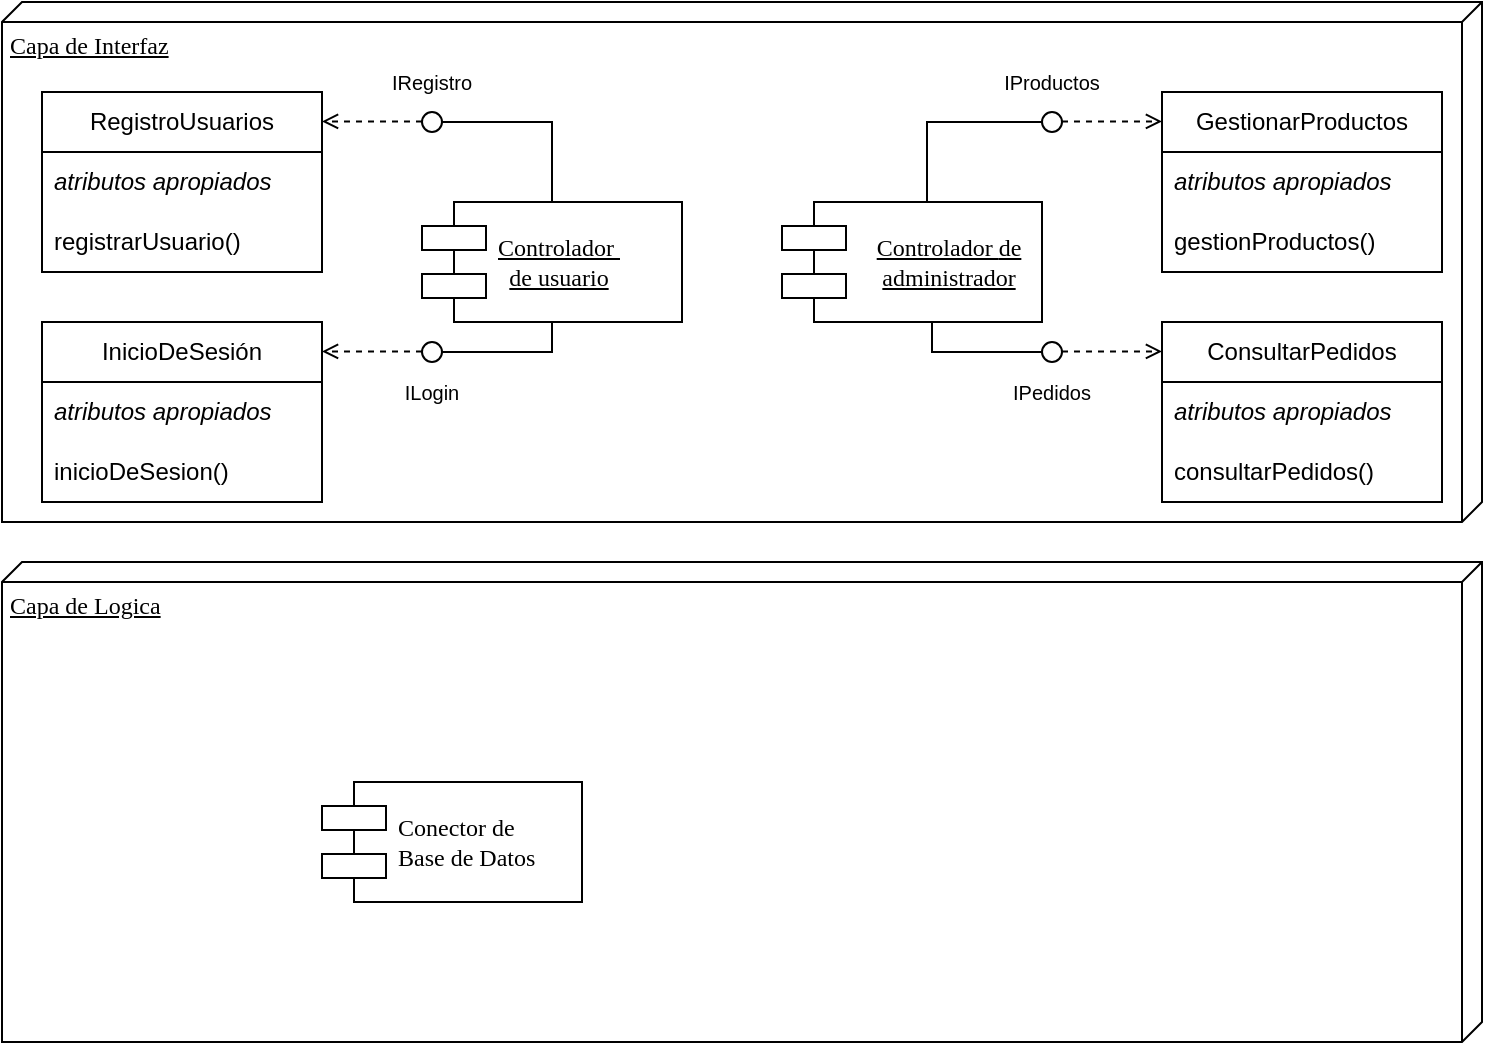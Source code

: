 <mxfile version="26.0.8">
  <diagram name="Page-1" id="5f0bae14-7c28-e335-631c-24af17079c00">
    <mxGraphModel dx="1060" dy="680" grid="1" gridSize="10" guides="1" tooltips="1" connect="1" arrows="1" fold="1" page="1" pageScale="1" pageWidth="1100" pageHeight="850" background="none" math="0" shadow="0">
      <root>
        <mxCell id="0" />
        <mxCell id="1" parent="0" />
        <mxCell id="39150e848f15840c-1" value="Capa de Interfaz" style="verticalAlign=top;align=left;spacingTop=8;spacingLeft=2;spacingRight=12;shape=cube;size=10;direction=south;fontStyle=4;html=1;rounded=0;shadow=0;comic=0;labelBackgroundColor=none;strokeWidth=1;fontFamily=Verdana;fontSize=12" parent="1" vertex="1">
          <mxGeometry x="40" y="70" width="740" height="260" as="geometry" />
        </mxCell>
        <mxCell id="39150e848f15840c-3" value="Capa de Logica" style="verticalAlign=top;align=left;spacingTop=8;spacingLeft=2;spacingRight=12;shape=cube;size=10;direction=south;fontStyle=4;html=1;rounded=0;shadow=0;comic=0;labelBackgroundColor=none;strokeWidth=1;fontFamily=Verdana;fontSize=12" parent="1" vertex="1">
          <mxGeometry x="40" y="350" width="740" height="240" as="geometry" />
        </mxCell>
        <mxCell id="39150e848f15840c-5" value="&lt;span style=&quot;text-decoration-line: underline;&quot;&gt;Controlador&amp;nbsp;&lt;/span&gt;&lt;div style=&quot;text-align: center;&quot;&gt;&lt;span style=&quot;text-decoration-line: underline;&quot;&gt;de usuario&lt;/span&gt;&lt;/div&gt;" style="shape=component;align=left;spacingLeft=36;rounded=0;shadow=0;comic=0;labelBackgroundColor=none;strokeWidth=1;fontFamily=Verdana;fontSize=12;html=1;" parent="1" vertex="1">
          <mxGeometry x="250" y="170" width="130" height="60" as="geometry" />
        </mxCell>
        <mxCell id="39150e848f15840c-6" value="" style="ellipse;whiteSpace=wrap;html=1;rounded=0;shadow=0;comic=0;labelBackgroundColor=none;strokeWidth=1;fontFamily=Verdana;fontSize=12;align=center;" parent="1" vertex="1">
          <mxGeometry x="250" y="125" width="10" height="10" as="geometry" />
        </mxCell>
        <mxCell id="39150e848f15840c-10" value="Conector&amp;nbsp;&lt;span style=&quot;background-color: transparent; color: light-dark(rgb(0, 0, 0), rgb(255, 255, 255));&quot;&gt;de&amp;nbsp;&lt;/span&gt;&lt;div&gt;&lt;span style=&quot;background-color: transparent; color: light-dark(rgb(0, 0, 0), rgb(255, 255, 255));&quot;&gt;Base de Datos&lt;/span&gt;&lt;/div&gt;" style="shape=component;align=left;spacingLeft=36;rounded=0;shadow=0;comic=0;labelBackgroundColor=none;strokeWidth=1;fontFamily=Verdana;fontSize=12;html=1;" parent="1" vertex="1">
          <mxGeometry x="200" y="460" width="130" height="60" as="geometry" />
        </mxCell>
        <mxCell id="39150e848f15840c-14" style="edgeStyle=elbowEdgeStyle;rounded=0;html=1;labelBackgroundColor=none;startArrow=none;startFill=0;startSize=8;endArrow=none;endFill=0;endSize=16;fontFamily=Verdana;fontSize=12;entryX=0.5;entryY=0;entryDx=0;entryDy=0;" parent="1" source="39150e848f15840c-6" target="39150e848f15840c-5" edge="1">
          <mxGeometry relative="1" as="geometry">
            <Array as="points">
              <mxPoint x="315" y="150" />
            </Array>
          </mxGeometry>
        </mxCell>
        <mxCell id="85mbKeTlbgZdNK4Qw56P-3" value="RegistroUsuarios" style="swimlane;fontStyle=0;childLayout=stackLayout;horizontal=1;startSize=30;horizontalStack=0;resizeParent=1;resizeParentMax=0;resizeLast=0;collapsible=1;marginBottom=0;whiteSpace=wrap;html=1;" vertex="1" parent="1">
          <mxGeometry x="60" y="115" width="140" height="90" as="geometry" />
        </mxCell>
        <mxCell id="85mbKeTlbgZdNK4Qw56P-4" value="&lt;i&gt;atributos apropiados&lt;/i&gt;" style="text;strokeColor=none;fillColor=none;align=left;verticalAlign=middle;spacingLeft=4;spacingRight=4;overflow=hidden;points=[[0,0.5],[1,0.5]];portConstraint=eastwest;rotatable=0;whiteSpace=wrap;html=1;" vertex="1" parent="85mbKeTlbgZdNK4Qw56P-3">
          <mxGeometry y="30" width="140" height="30" as="geometry" />
        </mxCell>
        <mxCell id="85mbKeTlbgZdNK4Qw56P-5" value="registrarUsuario()" style="text;strokeColor=none;fillColor=none;align=left;verticalAlign=middle;spacingLeft=4;spacingRight=4;overflow=hidden;points=[[0,0.5],[1,0.5]];portConstraint=eastwest;rotatable=0;whiteSpace=wrap;html=1;" vertex="1" parent="85mbKeTlbgZdNK4Qw56P-3">
          <mxGeometry y="60" width="140" height="30" as="geometry" />
        </mxCell>
        <mxCell id="85mbKeTlbgZdNK4Qw56P-7" value="InicioDeSesión" style="swimlane;fontStyle=0;childLayout=stackLayout;horizontal=1;startSize=30;horizontalStack=0;resizeParent=1;resizeParentMax=0;resizeLast=0;collapsible=1;marginBottom=0;whiteSpace=wrap;html=1;" vertex="1" parent="1">
          <mxGeometry x="60" y="230" width="140" height="90" as="geometry" />
        </mxCell>
        <mxCell id="85mbKeTlbgZdNK4Qw56P-8" value="&lt;i&gt;atributos apropiados&lt;/i&gt;" style="text;strokeColor=none;fillColor=none;align=left;verticalAlign=middle;spacingLeft=4;spacingRight=4;overflow=hidden;points=[[0,0.5],[1,0.5]];portConstraint=eastwest;rotatable=0;whiteSpace=wrap;html=1;" vertex="1" parent="85mbKeTlbgZdNK4Qw56P-7">
          <mxGeometry y="30" width="140" height="30" as="geometry" />
        </mxCell>
        <mxCell id="85mbKeTlbgZdNK4Qw56P-9" value="inicioDeSesion()" style="text;strokeColor=none;fillColor=none;align=left;verticalAlign=middle;spacingLeft=4;spacingRight=4;overflow=hidden;points=[[0,0.5],[1,0.5]];portConstraint=eastwest;rotatable=0;whiteSpace=wrap;html=1;" vertex="1" parent="85mbKeTlbgZdNK4Qw56P-7">
          <mxGeometry y="60" width="140" height="30" as="geometry" />
        </mxCell>
        <mxCell id="85mbKeTlbgZdNK4Qw56P-10" style="edgeStyle=none;rounded=0;html=1;dashed=1;labelBackgroundColor=none;startArrow=none;startFill=0;startSize=8;endArrow=open;endFill=0;endSize=6;fontFamily=Verdana;fontSize=12;" edge="1" parent="1">
          <mxGeometry relative="1" as="geometry">
            <mxPoint x="250" y="129.71" as="sourcePoint" />
            <mxPoint x="200" y="129.71" as="targetPoint" />
          </mxGeometry>
        </mxCell>
        <mxCell id="85mbKeTlbgZdNK4Qw56P-12" value="" style="ellipse;whiteSpace=wrap;html=1;rounded=0;shadow=0;comic=0;labelBackgroundColor=none;strokeWidth=1;fontFamily=Verdana;fontSize=12;align=center;" vertex="1" parent="1">
          <mxGeometry x="250" y="240" width="10" height="10" as="geometry" />
        </mxCell>
        <mxCell id="85mbKeTlbgZdNK4Qw56P-14" style="edgeStyle=none;rounded=0;html=1;dashed=1;labelBackgroundColor=none;startArrow=none;startFill=0;startSize=8;endArrow=open;endFill=0;endSize=6;fontFamily=Verdana;fontSize=12;" edge="1" parent="1">
          <mxGeometry relative="1" as="geometry">
            <mxPoint x="570" y="244.71" as="sourcePoint" />
            <mxPoint x="620" y="244.71" as="targetPoint" />
          </mxGeometry>
        </mxCell>
        <mxCell id="85mbKeTlbgZdNK4Qw56P-16" value="" style="endArrow=none;html=1;rounded=0;exitX=1;exitY=0.5;exitDx=0;exitDy=0;entryX=0.5;entryY=1;entryDx=0;entryDy=0;" edge="1" parent="1" source="85mbKeTlbgZdNK4Qw56P-12" target="39150e848f15840c-5">
          <mxGeometry width="50" height="50" relative="1" as="geometry">
            <mxPoint x="270" y="250" as="sourcePoint" />
            <mxPoint x="320" y="200" as="targetPoint" />
            <Array as="points">
              <mxPoint x="315" y="245" />
            </Array>
          </mxGeometry>
        </mxCell>
        <mxCell id="85mbKeTlbgZdNK4Qw56P-18" value="&lt;span style=&quot;text-decoration-line: underline;&quot;&gt;Controlador&amp;nbsp;&lt;/span&gt;&lt;span style=&quot;text-decoration-line: underline; background-color: transparent; color: light-dark(rgb(0, 0, 0), rgb(255, 255, 255));&quot;&gt;de&lt;/span&gt;&lt;div&gt;&lt;span style=&quot;text-decoration-line: underline; background-color: transparent; color: light-dark(rgb(0, 0, 0), rgb(255, 255, 255));&quot;&gt;administrador&lt;/span&gt;&lt;/div&gt;" style="shape=component;align=center;spacingLeft=36;rounded=0;shadow=0;comic=0;labelBackgroundColor=none;strokeWidth=1;fontFamily=Verdana;fontSize=12;html=1;" vertex="1" parent="1">
          <mxGeometry x="430" y="170" width="130" height="60" as="geometry" />
        </mxCell>
        <mxCell id="85mbKeTlbgZdNK4Qw56P-19" value="GestionarProductos" style="swimlane;fontStyle=0;childLayout=stackLayout;horizontal=1;startSize=30;horizontalStack=0;resizeParent=1;resizeParentMax=0;resizeLast=0;collapsible=1;marginBottom=0;whiteSpace=wrap;html=1;" vertex="1" parent="1">
          <mxGeometry x="620" y="115" width="140" height="90" as="geometry" />
        </mxCell>
        <mxCell id="85mbKeTlbgZdNK4Qw56P-20" value="&lt;i&gt;atributos apropiados&lt;/i&gt;" style="text;strokeColor=none;fillColor=none;align=left;verticalAlign=middle;spacingLeft=4;spacingRight=4;overflow=hidden;points=[[0,0.5],[1,0.5]];portConstraint=eastwest;rotatable=0;whiteSpace=wrap;html=1;" vertex="1" parent="85mbKeTlbgZdNK4Qw56P-19">
          <mxGeometry y="30" width="140" height="30" as="geometry" />
        </mxCell>
        <mxCell id="85mbKeTlbgZdNK4Qw56P-21" value="gestionProductos()" style="text;strokeColor=none;fillColor=none;align=left;verticalAlign=middle;spacingLeft=4;spacingRight=4;overflow=hidden;points=[[0,0.5],[1,0.5]];portConstraint=eastwest;rotatable=0;whiteSpace=wrap;html=1;" vertex="1" parent="85mbKeTlbgZdNK4Qw56P-19">
          <mxGeometry y="60" width="140" height="30" as="geometry" />
        </mxCell>
        <mxCell id="85mbKeTlbgZdNK4Qw56P-22" value="ConsultarPedidos" style="swimlane;fontStyle=0;childLayout=stackLayout;horizontal=1;startSize=30;horizontalStack=0;resizeParent=1;resizeParentMax=0;resizeLast=0;collapsible=1;marginBottom=0;whiteSpace=wrap;html=1;" vertex="1" parent="1">
          <mxGeometry x="620" y="230" width="140" height="90" as="geometry" />
        </mxCell>
        <mxCell id="85mbKeTlbgZdNK4Qw56P-23" value="&lt;i&gt;atributos apropiados&lt;/i&gt;" style="text;strokeColor=none;fillColor=none;align=left;verticalAlign=middle;spacingLeft=4;spacingRight=4;overflow=hidden;points=[[0,0.5],[1,0.5]];portConstraint=eastwest;rotatable=0;whiteSpace=wrap;html=1;" vertex="1" parent="85mbKeTlbgZdNK4Qw56P-22">
          <mxGeometry y="30" width="140" height="30" as="geometry" />
        </mxCell>
        <mxCell id="85mbKeTlbgZdNK4Qw56P-24" value="consultarPedidos()" style="text;strokeColor=none;fillColor=none;align=left;verticalAlign=middle;spacingLeft=4;spacingRight=4;overflow=hidden;points=[[0,0.5],[1,0.5]];portConstraint=eastwest;rotatable=0;whiteSpace=wrap;html=1;" vertex="1" parent="85mbKeTlbgZdNK4Qw56P-22">
          <mxGeometry y="60" width="140" height="30" as="geometry" />
        </mxCell>
        <mxCell id="85mbKeTlbgZdNK4Qw56P-25" style="edgeStyle=elbowEdgeStyle;rounded=0;html=1;labelBackgroundColor=none;startArrow=none;startFill=0;startSize=8;endArrow=none;endFill=0;endSize=16;fontFamily=Verdana;fontSize=12;entryX=0.5;entryY=0;entryDx=0;entryDy=0;exitX=0;exitY=0.5;exitDx=0;exitDy=0;" edge="1" parent="1" source="85mbKeTlbgZdNK4Qw56P-28">
          <mxGeometry relative="1" as="geometry">
            <mxPoint x="447.5" y="130" as="sourcePoint" />
            <mxPoint x="502.5" y="170" as="targetPoint" />
            <Array as="points">
              <mxPoint x="502.5" y="150" />
            </Array>
          </mxGeometry>
        </mxCell>
        <mxCell id="85mbKeTlbgZdNK4Qw56P-28" value="" style="ellipse;whiteSpace=wrap;html=1;rounded=0;shadow=0;comic=0;labelBackgroundColor=none;strokeWidth=1;fontFamily=Verdana;fontSize=12;align=center;" vertex="1" parent="1">
          <mxGeometry x="560" y="125" width="10" height="10" as="geometry" />
        </mxCell>
        <mxCell id="85mbKeTlbgZdNK4Qw56P-29" value="" style="endArrow=none;html=1;rounded=0;entryX=0.5;entryY=1;entryDx=0;entryDy=0;" edge="1" parent="1">
          <mxGeometry width="50" height="50" relative="1" as="geometry">
            <mxPoint x="560" y="245" as="sourcePoint" />
            <mxPoint x="505" y="230" as="targetPoint" />
            <Array as="points">
              <mxPoint x="505" y="245" />
            </Array>
          </mxGeometry>
        </mxCell>
        <mxCell id="85mbKeTlbgZdNK4Qw56P-30" value="" style="ellipse;whiteSpace=wrap;html=1;rounded=0;shadow=0;comic=0;labelBackgroundColor=none;strokeWidth=1;fontFamily=Verdana;fontSize=12;align=center;" vertex="1" parent="1">
          <mxGeometry x="560" y="240" width="10" height="10" as="geometry" />
        </mxCell>
        <mxCell id="85mbKeTlbgZdNK4Qw56P-34" value="IRegistro" style="text;html=1;align=center;verticalAlign=middle;whiteSpace=wrap;rounded=0;fontSize=10;" vertex="1" parent="1">
          <mxGeometry x="225" y="95" width="60" height="30" as="geometry" />
        </mxCell>
        <mxCell id="85mbKeTlbgZdNK4Qw56P-36" value="ILogin" style="text;html=1;align=center;verticalAlign=middle;whiteSpace=wrap;rounded=0;fontSize=10;" vertex="1" parent="1">
          <mxGeometry x="225" y="250" width="60" height="30" as="geometry" />
        </mxCell>
        <mxCell id="85mbKeTlbgZdNK4Qw56P-37" style="edgeStyle=none;rounded=0;html=1;dashed=1;labelBackgroundColor=none;startArrow=none;startFill=0;startSize=8;endArrow=open;endFill=0;endSize=6;fontFamily=Verdana;fontSize=12;" edge="1" parent="1">
          <mxGeometry relative="1" as="geometry">
            <mxPoint x="250" y="244.71" as="sourcePoint" />
            <mxPoint x="200" y="244.71" as="targetPoint" />
          </mxGeometry>
        </mxCell>
        <mxCell id="85mbKeTlbgZdNK4Qw56P-38" style="edgeStyle=none;rounded=0;html=1;dashed=1;labelBackgroundColor=none;startArrow=none;startFill=0;startSize=8;endArrow=open;endFill=0;endSize=6;fontFamily=Verdana;fontSize=12;" edge="1" parent="1">
          <mxGeometry relative="1" as="geometry">
            <mxPoint x="570" y="129.71" as="sourcePoint" />
            <mxPoint x="620" y="129.71" as="targetPoint" />
          </mxGeometry>
        </mxCell>
        <mxCell id="85mbKeTlbgZdNK4Qw56P-39" value="IProductos" style="text;html=1;align=center;verticalAlign=middle;whiteSpace=wrap;rounded=0;fontSize=10;" vertex="1" parent="1">
          <mxGeometry x="535" y="95" width="60" height="30" as="geometry" />
        </mxCell>
        <mxCell id="85mbKeTlbgZdNK4Qw56P-40" value="IPedidos" style="text;html=1;align=center;verticalAlign=middle;whiteSpace=wrap;rounded=0;fontSize=10;" vertex="1" parent="1">
          <mxGeometry x="535" y="250" width="60" height="30" as="geometry" />
        </mxCell>
      </root>
    </mxGraphModel>
  </diagram>
</mxfile>
